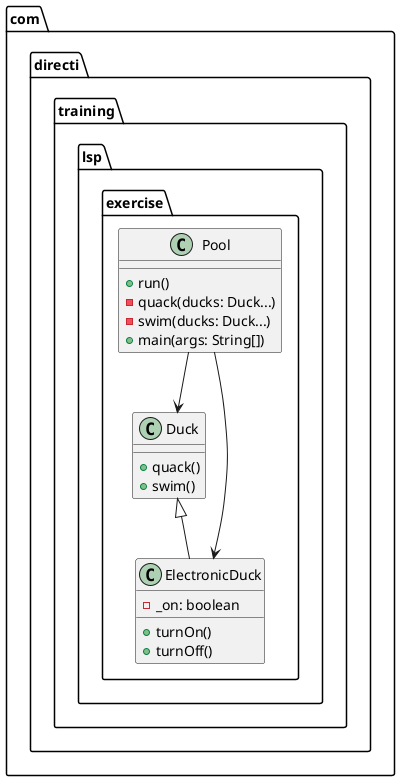 @startuml lsp

package com.directi.training.lsp.exercise {
    class Duck {
        +quack()
        +swim()
    }

    class ElectronicDuck {
        -_on: boolean
        +turnOn()
        +turnOff()
    }

    class Pool {
        +run()
        -quack(ducks: Duck...)
        -swim(ducks: Duck...)
        +main(args: String[])
    }

    Duck <|-- ElectronicDuck
    Pool --> Duck
    Pool --> ElectronicDuck
}

@enduml